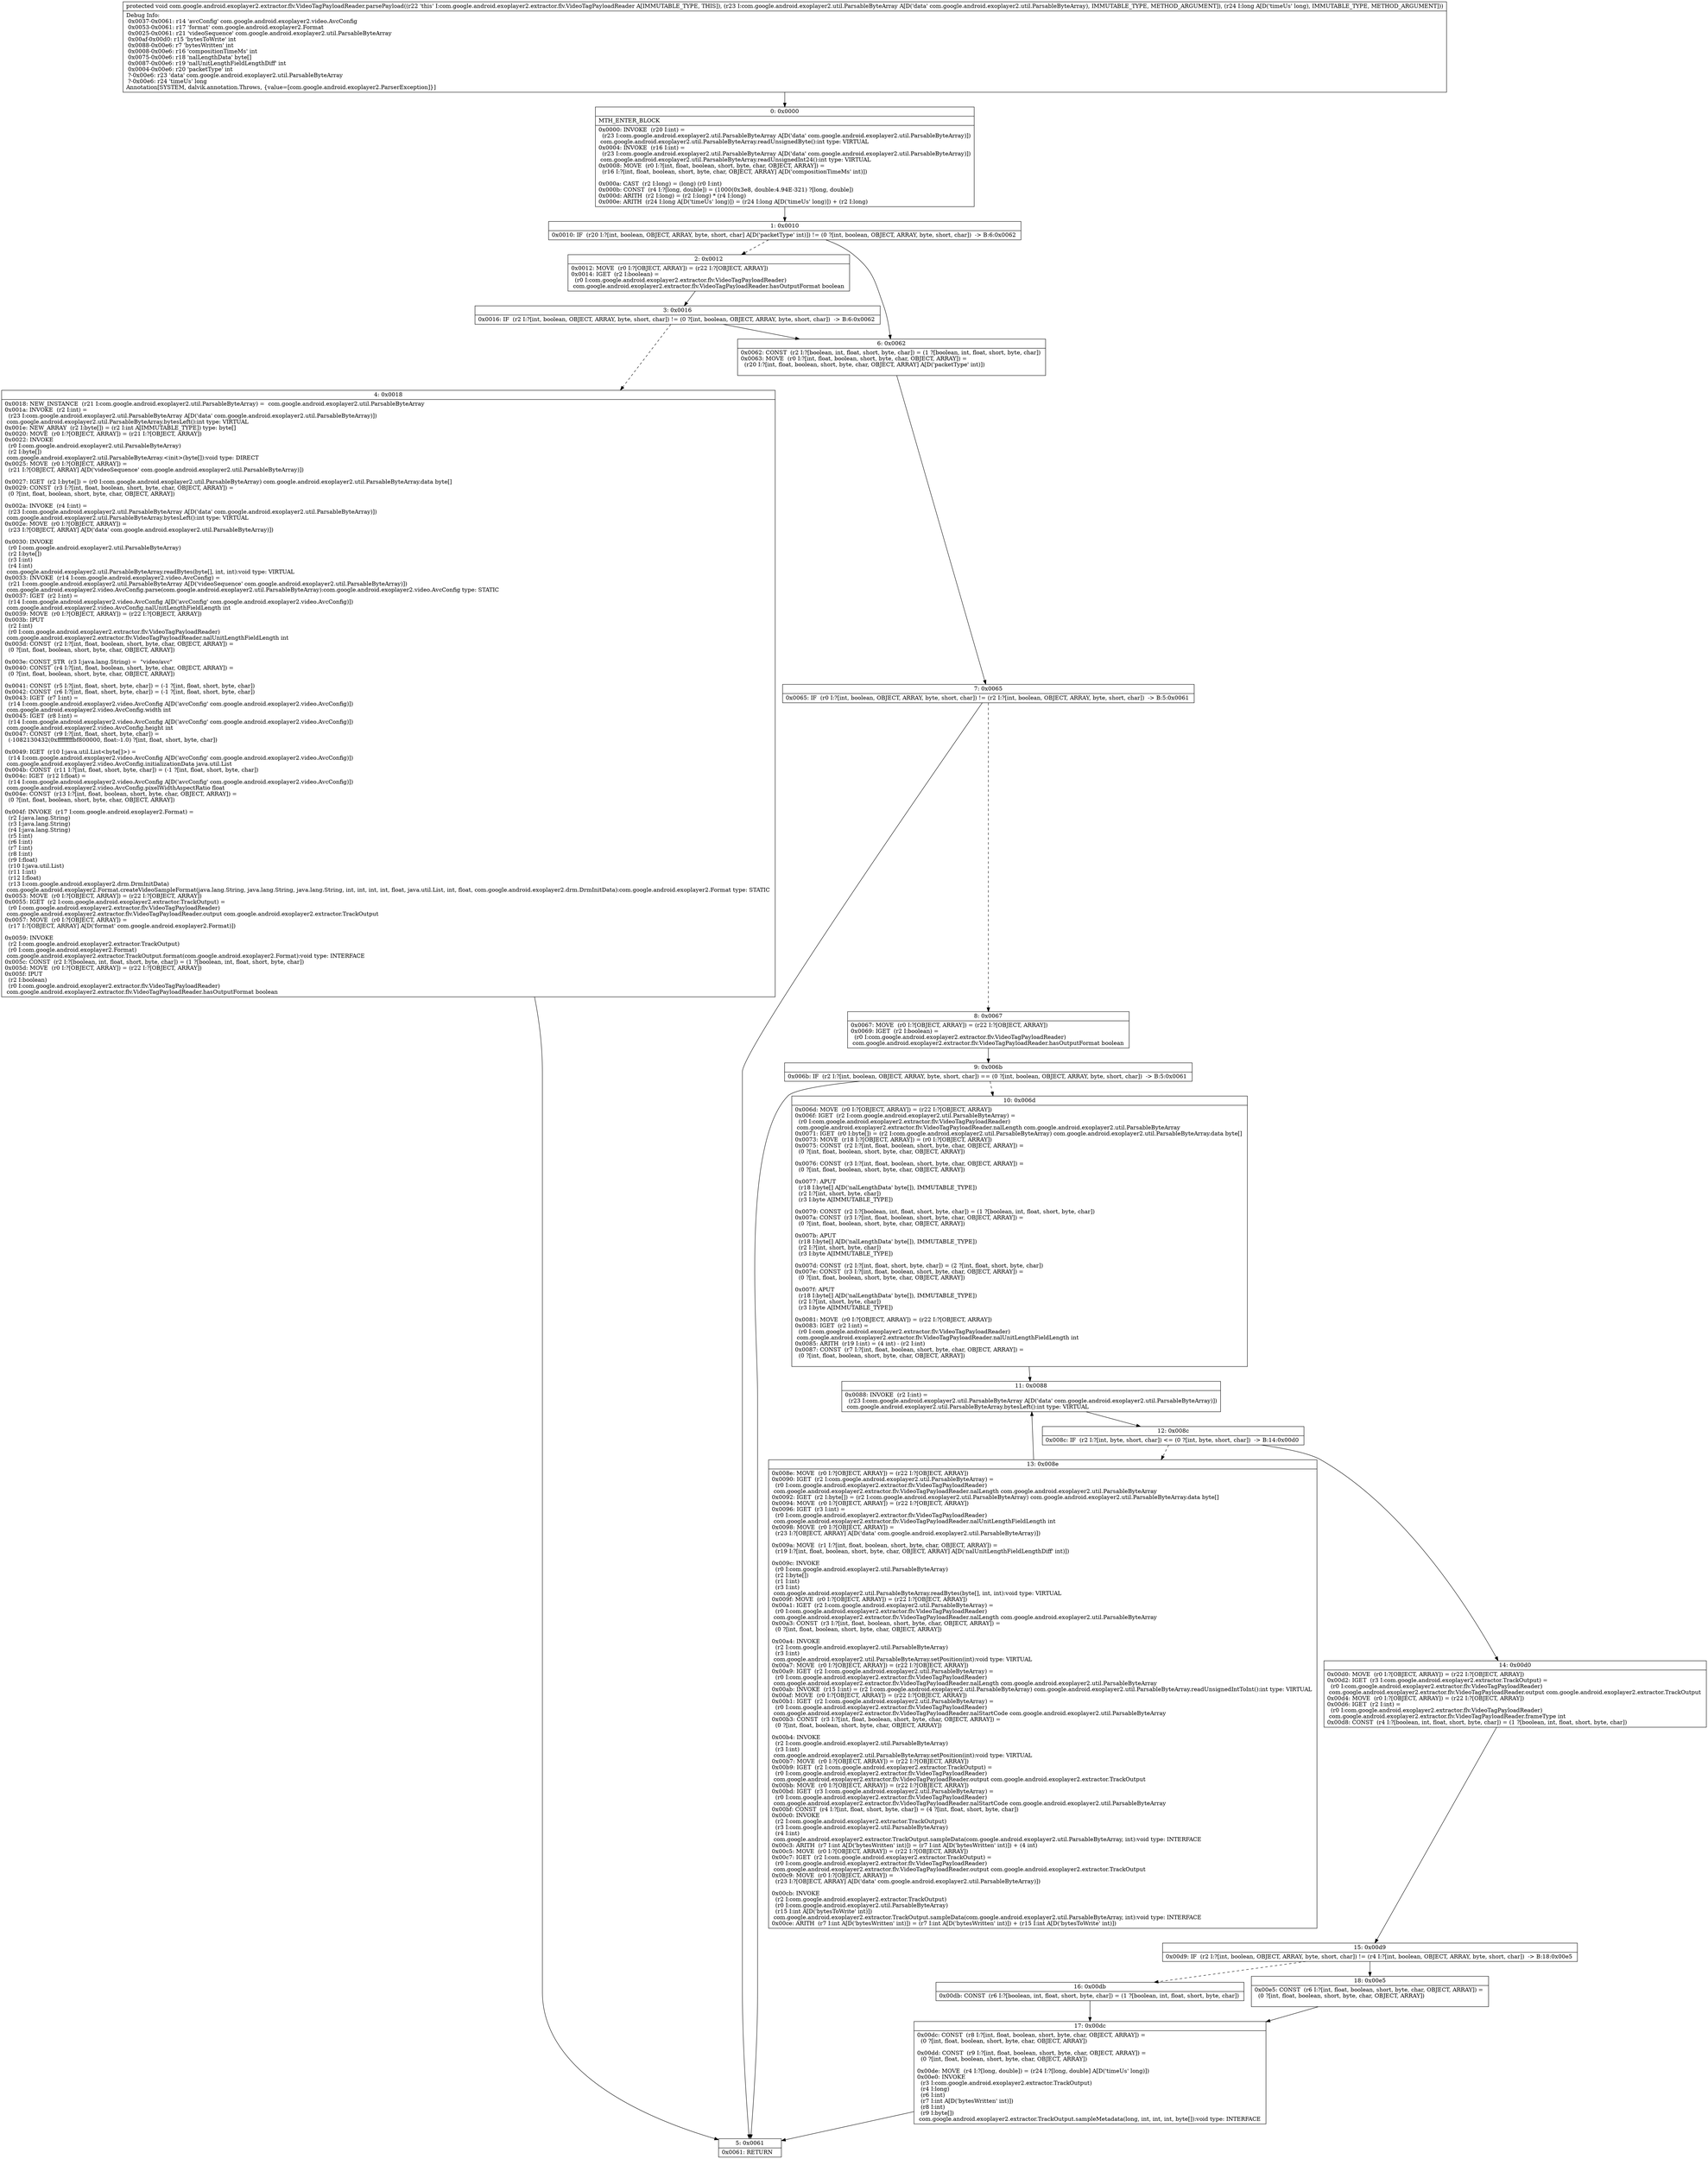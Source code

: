digraph "CFG forcom.google.android.exoplayer2.extractor.flv.VideoTagPayloadReader.parsePayload(Lcom\/google\/android\/exoplayer2\/util\/ParsableByteArray;J)V" {
Node_0 [shape=record,label="{0\:\ 0x0000|MTH_ENTER_BLOCK\l|0x0000: INVOKE  (r20 I:int) = \l  (r23 I:com.google.android.exoplayer2.util.ParsableByteArray A[D('data' com.google.android.exoplayer2.util.ParsableByteArray)])\l com.google.android.exoplayer2.util.ParsableByteArray.readUnsignedByte():int type: VIRTUAL \l0x0004: INVOKE  (r16 I:int) = \l  (r23 I:com.google.android.exoplayer2.util.ParsableByteArray A[D('data' com.google.android.exoplayer2.util.ParsableByteArray)])\l com.google.android.exoplayer2.util.ParsableByteArray.readUnsignedInt24():int type: VIRTUAL \l0x0008: MOVE  (r0 I:?[int, float, boolean, short, byte, char, OBJECT, ARRAY]) = \l  (r16 I:?[int, float, boolean, short, byte, char, OBJECT, ARRAY] A[D('compositionTimeMs' int)])\l \l0x000a: CAST  (r2 I:long) = (long) (r0 I:int) \l0x000b: CONST  (r4 I:?[long, double]) = (1000(0x3e8, double:4.94E\-321) ?[long, double]) \l0x000d: ARITH  (r2 I:long) = (r2 I:long) * (r4 I:long) \l0x000e: ARITH  (r24 I:long A[D('timeUs' long)]) = (r24 I:long A[D('timeUs' long)]) + (r2 I:long) \l}"];
Node_1 [shape=record,label="{1\:\ 0x0010|0x0010: IF  (r20 I:?[int, boolean, OBJECT, ARRAY, byte, short, char] A[D('packetType' int)]) != (0 ?[int, boolean, OBJECT, ARRAY, byte, short, char])  \-\> B:6:0x0062 \l}"];
Node_2 [shape=record,label="{2\:\ 0x0012|0x0012: MOVE  (r0 I:?[OBJECT, ARRAY]) = (r22 I:?[OBJECT, ARRAY]) \l0x0014: IGET  (r2 I:boolean) = \l  (r0 I:com.google.android.exoplayer2.extractor.flv.VideoTagPayloadReader)\l com.google.android.exoplayer2.extractor.flv.VideoTagPayloadReader.hasOutputFormat boolean \l}"];
Node_3 [shape=record,label="{3\:\ 0x0016|0x0016: IF  (r2 I:?[int, boolean, OBJECT, ARRAY, byte, short, char]) != (0 ?[int, boolean, OBJECT, ARRAY, byte, short, char])  \-\> B:6:0x0062 \l}"];
Node_4 [shape=record,label="{4\:\ 0x0018|0x0018: NEW_INSTANCE  (r21 I:com.google.android.exoplayer2.util.ParsableByteArray) =  com.google.android.exoplayer2.util.ParsableByteArray \l0x001a: INVOKE  (r2 I:int) = \l  (r23 I:com.google.android.exoplayer2.util.ParsableByteArray A[D('data' com.google.android.exoplayer2.util.ParsableByteArray)])\l com.google.android.exoplayer2.util.ParsableByteArray.bytesLeft():int type: VIRTUAL \l0x001e: NEW_ARRAY  (r2 I:byte[]) = (r2 I:int A[IMMUTABLE_TYPE]) type: byte[] \l0x0020: MOVE  (r0 I:?[OBJECT, ARRAY]) = (r21 I:?[OBJECT, ARRAY]) \l0x0022: INVOKE  \l  (r0 I:com.google.android.exoplayer2.util.ParsableByteArray)\l  (r2 I:byte[])\l com.google.android.exoplayer2.util.ParsableByteArray.\<init\>(byte[]):void type: DIRECT \l0x0025: MOVE  (r0 I:?[OBJECT, ARRAY]) = \l  (r21 I:?[OBJECT, ARRAY] A[D('videoSequence' com.google.android.exoplayer2.util.ParsableByteArray)])\l \l0x0027: IGET  (r2 I:byte[]) = (r0 I:com.google.android.exoplayer2.util.ParsableByteArray) com.google.android.exoplayer2.util.ParsableByteArray.data byte[] \l0x0029: CONST  (r3 I:?[int, float, boolean, short, byte, char, OBJECT, ARRAY]) = \l  (0 ?[int, float, boolean, short, byte, char, OBJECT, ARRAY])\l \l0x002a: INVOKE  (r4 I:int) = \l  (r23 I:com.google.android.exoplayer2.util.ParsableByteArray A[D('data' com.google.android.exoplayer2.util.ParsableByteArray)])\l com.google.android.exoplayer2.util.ParsableByteArray.bytesLeft():int type: VIRTUAL \l0x002e: MOVE  (r0 I:?[OBJECT, ARRAY]) = \l  (r23 I:?[OBJECT, ARRAY] A[D('data' com.google.android.exoplayer2.util.ParsableByteArray)])\l \l0x0030: INVOKE  \l  (r0 I:com.google.android.exoplayer2.util.ParsableByteArray)\l  (r2 I:byte[])\l  (r3 I:int)\l  (r4 I:int)\l com.google.android.exoplayer2.util.ParsableByteArray.readBytes(byte[], int, int):void type: VIRTUAL \l0x0033: INVOKE  (r14 I:com.google.android.exoplayer2.video.AvcConfig) = \l  (r21 I:com.google.android.exoplayer2.util.ParsableByteArray A[D('videoSequence' com.google.android.exoplayer2.util.ParsableByteArray)])\l com.google.android.exoplayer2.video.AvcConfig.parse(com.google.android.exoplayer2.util.ParsableByteArray):com.google.android.exoplayer2.video.AvcConfig type: STATIC \l0x0037: IGET  (r2 I:int) = \l  (r14 I:com.google.android.exoplayer2.video.AvcConfig A[D('avcConfig' com.google.android.exoplayer2.video.AvcConfig)])\l com.google.android.exoplayer2.video.AvcConfig.nalUnitLengthFieldLength int \l0x0039: MOVE  (r0 I:?[OBJECT, ARRAY]) = (r22 I:?[OBJECT, ARRAY]) \l0x003b: IPUT  \l  (r2 I:int)\l  (r0 I:com.google.android.exoplayer2.extractor.flv.VideoTagPayloadReader)\l com.google.android.exoplayer2.extractor.flv.VideoTagPayloadReader.nalUnitLengthFieldLength int \l0x003d: CONST  (r2 I:?[int, float, boolean, short, byte, char, OBJECT, ARRAY]) = \l  (0 ?[int, float, boolean, short, byte, char, OBJECT, ARRAY])\l \l0x003e: CONST_STR  (r3 I:java.lang.String) =  \"video\/avc\" \l0x0040: CONST  (r4 I:?[int, float, boolean, short, byte, char, OBJECT, ARRAY]) = \l  (0 ?[int, float, boolean, short, byte, char, OBJECT, ARRAY])\l \l0x0041: CONST  (r5 I:?[int, float, short, byte, char]) = (\-1 ?[int, float, short, byte, char]) \l0x0042: CONST  (r6 I:?[int, float, short, byte, char]) = (\-1 ?[int, float, short, byte, char]) \l0x0043: IGET  (r7 I:int) = \l  (r14 I:com.google.android.exoplayer2.video.AvcConfig A[D('avcConfig' com.google.android.exoplayer2.video.AvcConfig)])\l com.google.android.exoplayer2.video.AvcConfig.width int \l0x0045: IGET  (r8 I:int) = \l  (r14 I:com.google.android.exoplayer2.video.AvcConfig A[D('avcConfig' com.google.android.exoplayer2.video.AvcConfig)])\l com.google.android.exoplayer2.video.AvcConfig.height int \l0x0047: CONST  (r9 I:?[int, float, short, byte, char]) = \l  (\-1082130432(0xffffffffbf800000, float:\-1.0) ?[int, float, short, byte, char])\l \l0x0049: IGET  (r10 I:java.util.List\<byte[]\>) = \l  (r14 I:com.google.android.exoplayer2.video.AvcConfig A[D('avcConfig' com.google.android.exoplayer2.video.AvcConfig)])\l com.google.android.exoplayer2.video.AvcConfig.initializationData java.util.List \l0x004b: CONST  (r11 I:?[int, float, short, byte, char]) = (\-1 ?[int, float, short, byte, char]) \l0x004c: IGET  (r12 I:float) = \l  (r14 I:com.google.android.exoplayer2.video.AvcConfig A[D('avcConfig' com.google.android.exoplayer2.video.AvcConfig)])\l com.google.android.exoplayer2.video.AvcConfig.pixelWidthAspectRatio float \l0x004e: CONST  (r13 I:?[int, float, boolean, short, byte, char, OBJECT, ARRAY]) = \l  (0 ?[int, float, boolean, short, byte, char, OBJECT, ARRAY])\l \l0x004f: INVOKE  (r17 I:com.google.android.exoplayer2.Format) = \l  (r2 I:java.lang.String)\l  (r3 I:java.lang.String)\l  (r4 I:java.lang.String)\l  (r5 I:int)\l  (r6 I:int)\l  (r7 I:int)\l  (r8 I:int)\l  (r9 I:float)\l  (r10 I:java.util.List)\l  (r11 I:int)\l  (r12 I:float)\l  (r13 I:com.google.android.exoplayer2.drm.DrmInitData)\l com.google.android.exoplayer2.Format.createVideoSampleFormat(java.lang.String, java.lang.String, java.lang.String, int, int, int, int, float, java.util.List, int, float, com.google.android.exoplayer2.drm.DrmInitData):com.google.android.exoplayer2.Format type: STATIC \l0x0053: MOVE  (r0 I:?[OBJECT, ARRAY]) = (r22 I:?[OBJECT, ARRAY]) \l0x0055: IGET  (r2 I:com.google.android.exoplayer2.extractor.TrackOutput) = \l  (r0 I:com.google.android.exoplayer2.extractor.flv.VideoTagPayloadReader)\l com.google.android.exoplayer2.extractor.flv.VideoTagPayloadReader.output com.google.android.exoplayer2.extractor.TrackOutput \l0x0057: MOVE  (r0 I:?[OBJECT, ARRAY]) = \l  (r17 I:?[OBJECT, ARRAY] A[D('format' com.google.android.exoplayer2.Format)])\l \l0x0059: INVOKE  \l  (r2 I:com.google.android.exoplayer2.extractor.TrackOutput)\l  (r0 I:com.google.android.exoplayer2.Format)\l com.google.android.exoplayer2.extractor.TrackOutput.format(com.google.android.exoplayer2.Format):void type: INTERFACE \l0x005c: CONST  (r2 I:?[boolean, int, float, short, byte, char]) = (1 ?[boolean, int, float, short, byte, char]) \l0x005d: MOVE  (r0 I:?[OBJECT, ARRAY]) = (r22 I:?[OBJECT, ARRAY]) \l0x005f: IPUT  \l  (r2 I:boolean)\l  (r0 I:com.google.android.exoplayer2.extractor.flv.VideoTagPayloadReader)\l com.google.android.exoplayer2.extractor.flv.VideoTagPayloadReader.hasOutputFormat boolean \l}"];
Node_5 [shape=record,label="{5\:\ 0x0061|0x0061: RETURN   \l}"];
Node_6 [shape=record,label="{6\:\ 0x0062|0x0062: CONST  (r2 I:?[boolean, int, float, short, byte, char]) = (1 ?[boolean, int, float, short, byte, char]) \l0x0063: MOVE  (r0 I:?[int, float, boolean, short, byte, char, OBJECT, ARRAY]) = \l  (r20 I:?[int, float, boolean, short, byte, char, OBJECT, ARRAY] A[D('packetType' int)])\l \l}"];
Node_7 [shape=record,label="{7\:\ 0x0065|0x0065: IF  (r0 I:?[int, boolean, OBJECT, ARRAY, byte, short, char]) != (r2 I:?[int, boolean, OBJECT, ARRAY, byte, short, char])  \-\> B:5:0x0061 \l}"];
Node_8 [shape=record,label="{8\:\ 0x0067|0x0067: MOVE  (r0 I:?[OBJECT, ARRAY]) = (r22 I:?[OBJECT, ARRAY]) \l0x0069: IGET  (r2 I:boolean) = \l  (r0 I:com.google.android.exoplayer2.extractor.flv.VideoTagPayloadReader)\l com.google.android.exoplayer2.extractor.flv.VideoTagPayloadReader.hasOutputFormat boolean \l}"];
Node_9 [shape=record,label="{9\:\ 0x006b|0x006b: IF  (r2 I:?[int, boolean, OBJECT, ARRAY, byte, short, char]) == (0 ?[int, boolean, OBJECT, ARRAY, byte, short, char])  \-\> B:5:0x0061 \l}"];
Node_10 [shape=record,label="{10\:\ 0x006d|0x006d: MOVE  (r0 I:?[OBJECT, ARRAY]) = (r22 I:?[OBJECT, ARRAY]) \l0x006f: IGET  (r2 I:com.google.android.exoplayer2.util.ParsableByteArray) = \l  (r0 I:com.google.android.exoplayer2.extractor.flv.VideoTagPayloadReader)\l com.google.android.exoplayer2.extractor.flv.VideoTagPayloadReader.nalLength com.google.android.exoplayer2.util.ParsableByteArray \l0x0071: IGET  (r0 I:byte[]) = (r2 I:com.google.android.exoplayer2.util.ParsableByteArray) com.google.android.exoplayer2.util.ParsableByteArray.data byte[] \l0x0073: MOVE  (r18 I:?[OBJECT, ARRAY]) = (r0 I:?[OBJECT, ARRAY]) \l0x0075: CONST  (r2 I:?[int, float, boolean, short, byte, char, OBJECT, ARRAY]) = \l  (0 ?[int, float, boolean, short, byte, char, OBJECT, ARRAY])\l \l0x0076: CONST  (r3 I:?[int, float, boolean, short, byte, char, OBJECT, ARRAY]) = \l  (0 ?[int, float, boolean, short, byte, char, OBJECT, ARRAY])\l \l0x0077: APUT  \l  (r18 I:byte[] A[D('nalLengthData' byte[]), IMMUTABLE_TYPE])\l  (r2 I:?[int, short, byte, char])\l  (r3 I:byte A[IMMUTABLE_TYPE])\l \l0x0079: CONST  (r2 I:?[boolean, int, float, short, byte, char]) = (1 ?[boolean, int, float, short, byte, char]) \l0x007a: CONST  (r3 I:?[int, float, boolean, short, byte, char, OBJECT, ARRAY]) = \l  (0 ?[int, float, boolean, short, byte, char, OBJECT, ARRAY])\l \l0x007b: APUT  \l  (r18 I:byte[] A[D('nalLengthData' byte[]), IMMUTABLE_TYPE])\l  (r2 I:?[int, short, byte, char])\l  (r3 I:byte A[IMMUTABLE_TYPE])\l \l0x007d: CONST  (r2 I:?[int, float, short, byte, char]) = (2 ?[int, float, short, byte, char]) \l0x007e: CONST  (r3 I:?[int, float, boolean, short, byte, char, OBJECT, ARRAY]) = \l  (0 ?[int, float, boolean, short, byte, char, OBJECT, ARRAY])\l \l0x007f: APUT  \l  (r18 I:byte[] A[D('nalLengthData' byte[]), IMMUTABLE_TYPE])\l  (r2 I:?[int, short, byte, char])\l  (r3 I:byte A[IMMUTABLE_TYPE])\l \l0x0081: MOVE  (r0 I:?[OBJECT, ARRAY]) = (r22 I:?[OBJECT, ARRAY]) \l0x0083: IGET  (r2 I:int) = \l  (r0 I:com.google.android.exoplayer2.extractor.flv.VideoTagPayloadReader)\l com.google.android.exoplayer2.extractor.flv.VideoTagPayloadReader.nalUnitLengthFieldLength int \l0x0085: ARITH  (r19 I:int) = (4 int) \- (r2 I:int) \l0x0087: CONST  (r7 I:?[int, float, boolean, short, byte, char, OBJECT, ARRAY]) = \l  (0 ?[int, float, boolean, short, byte, char, OBJECT, ARRAY])\l \l}"];
Node_11 [shape=record,label="{11\:\ 0x0088|0x0088: INVOKE  (r2 I:int) = \l  (r23 I:com.google.android.exoplayer2.util.ParsableByteArray A[D('data' com.google.android.exoplayer2.util.ParsableByteArray)])\l com.google.android.exoplayer2.util.ParsableByteArray.bytesLeft():int type: VIRTUAL \l}"];
Node_12 [shape=record,label="{12\:\ 0x008c|0x008c: IF  (r2 I:?[int, byte, short, char]) \<= (0 ?[int, byte, short, char])  \-\> B:14:0x00d0 \l}"];
Node_13 [shape=record,label="{13\:\ 0x008e|0x008e: MOVE  (r0 I:?[OBJECT, ARRAY]) = (r22 I:?[OBJECT, ARRAY]) \l0x0090: IGET  (r2 I:com.google.android.exoplayer2.util.ParsableByteArray) = \l  (r0 I:com.google.android.exoplayer2.extractor.flv.VideoTagPayloadReader)\l com.google.android.exoplayer2.extractor.flv.VideoTagPayloadReader.nalLength com.google.android.exoplayer2.util.ParsableByteArray \l0x0092: IGET  (r2 I:byte[]) = (r2 I:com.google.android.exoplayer2.util.ParsableByteArray) com.google.android.exoplayer2.util.ParsableByteArray.data byte[] \l0x0094: MOVE  (r0 I:?[OBJECT, ARRAY]) = (r22 I:?[OBJECT, ARRAY]) \l0x0096: IGET  (r3 I:int) = \l  (r0 I:com.google.android.exoplayer2.extractor.flv.VideoTagPayloadReader)\l com.google.android.exoplayer2.extractor.flv.VideoTagPayloadReader.nalUnitLengthFieldLength int \l0x0098: MOVE  (r0 I:?[OBJECT, ARRAY]) = \l  (r23 I:?[OBJECT, ARRAY] A[D('data' com.google.android.exoplayer2.util.ParsableByteArray)])\l \l0x009a: MOVE  (r1 I:?[int, float, boolean, short, byte, char, OBJECT, ARRAY]) = \l  (r19 I:?[int, float, boolean, short, byte, char, OBJECT, ARRAY] A[D('nalUnitLengthFieldLengthDiff' int)])\l \l0x009c: INVOKE  \l  (r0 I:com.google.android.exoplayer2.util.ParsableByteArray)\l  (r2 I:byte[])\l  (r1 I:int)\l  (r3 I:int)\l com.google.android.exoplayer2.util.ParsableByteArray.readBytes(byte[], int, int):void type: VIRTUAL \l0x009f: MOVE  (r0 I:?[OBJECT, ARRAY]) = (r22 I:?[OBJECT, ARRAY]) \l0x00a1: IGET  (r2 I:com.google.android.exoplayer2.util.ParsableByteArray) = \l  (r0 I:com.google.android.exoplayer2.extractor.flv.VideoTagPayloadReader)\l com.google.android.exoplayer2.extractor.flv.VideoTagPayloadReader.nalLength com.google.android.exoplayer2.util.ParsableByteArray \l0x00a3: CONST  (r3 I:?[int, float, boolean, short, byte, char, OBJECT, ARRAY]) = \l  (0 ?[int, float, boolean, short, byte, char, OBJECT, ARRAY])\l \l0x00a4: INVOKE  \l  (r2 I:com.google.android.exoplayer2.util.ParsableByteArray)\l  (r3 I:int)\l com.google.android.exoplayer2.util.ParsableByteArray.setPosition(int):void type: VIRTUAL \l0x00a7: MOVE  (r0 I:?[OBJECT, ARRAY]) = (r22 I:?[OBJECT, ARRAY]) \l0x00a9: IGET  (r2 I:com.google.android.exoplayer2.util.ParsableByteArray) = \l  (r0 I:com.google.android.exoplayer2.extractor.flv.VideoTagPayloadReader)\l com.google.android.exoplayer2.extractor.flv.VideoTagPayloadReader.nalLength com.google.android.exoplayer2.util.ParsableByteArray \l0x00ab: INVOKE  (r15 I:int) = (r2 I:com.google.android.exoplayer2.util.ParsableByteArray) com.google.android.exoplayer2.util.ParsableByteArray.readUnsignedIntToInt():int type: VIRTUAL \l0x00af: MOVE  (r0 I:?[OBJECT, ARRAY]) = (r22 I:?[OBJECT, ARRAY]) \l0x00b1: IGET  (r2 I:com.google.android.exoplayer2.util.ParsableByteArray) = \l  (r0 I:com.google.android.exoplayer2.extractor.flv.VideoTagPayloadReader)\l com.google.android.exoplayer2.extractor.flv.VideoTagPayloadReader.nalStartCode com.google.android.exoplayer2.util.ParsableByteArray \l0x00b3: CONST  (r3 I:?[int, float, boolean, short, byte, char, OBJECT, ARRAY]) = \l  (0 ?[int, float, boolean, short, byte, char, OBJECT, ARRAY])\l \l0x00b4: INVOKE  \l  (r2 I:com.google.android.exoplayer2.util.ParsableByteArray)\l  (r3 I:int)\l com.google.android.exoplayer2.util.ParsableByteArray.setPosition(int):void type: VIRTUAL \l0x00b7: MOVE  (r0 I:?[OBJECT, ARRAY]) = (r22 I:?[OBJECT, ARRAY]) \l0x00b9: IGET  (r2 I:com.google.android.exoplayer2.extractor.TrackOutput) = \l  (r0 I:com.google.android.exoplayer2.extractor.flv.VideoTagPayloadReader)\l com.google.android.exoplayer2.extractor.flv.VideoTagPayloadReader.output com.google.android.exoplayer2.extractor.TrackOutput \l0x00bb: MOVE  (r0 I:?[OBJECT, ARRAY]) = (r22 I:?[OBJECT, ARRAY]) \l0x00bd: IGET  (r3 I:com.google.android.exoplayer2.util.ParsableByteArray) = \l  (r0 I:com.google.android.exoplayer2.extractor.flv.VideoTagPayloadReader)\l com.google.android.exoplayer2.extractor.flv.VideoTagPayloadReader.nalStartCode com.google.android.exoplayer2.util.ParsableByteArray \l0x00bf: CONST  (r4 I:?[int, float, short, byte, char]) = (4 ?[int, float, short, byte, char]) \l0x00c0: INVOKE  \l  (r2 I:com.google.android.exoplayer2.extractor.TrackOutput)\l  (r3 I:com.google.android.exoplayer2.util.ParsableByteArray)\l  (r4 I:int)\l com.google.android.exoplayer2.extractor.TrackOutput.sampleData(com.google.android.exoplayer2.util.ParsableByteArray, int):void type: INTERFACE \l0x00c3: ARITH  (r7 I:int A[D('bytesWritten' int)]) = (r7 I:int A[D('bytesWritten' int)]) + (4 int) \l0x00c5: MOVE  (r0 I:?[OBJECT, ARRAY]) = (r22 I:?[OBJECT, ARRAY]) \l0x00c7: IGET  (r2 I:com.google.android.exoplayer2.extractor.TrackOutput) = \l  (r0 I:com.google.android.exoplayer2.extractor.flv.VideoTagPayloadReader)\l com.google.android.exoplayer2.extractor.flv.VideoTagPayloadReader.output com.google.android.exoplayer2.extractor.TrackOutput \l0x00c9: MOVE  (r0 I:?[OBJECT, ARRAY]) = \l  (r23 I:?[OBJECT, ARRAY] A[D('data' com.google.android.exoplayer2.util.ParsableByteArray)])\l \l0x00cb: INVOKE  \l  (r2 I:com.google.android.exoplayer2.extractor.TrackOutput)\l  (r0 I:com.google.android.exoplayer2.util.ParsableByteArray)\l  (r15 I:int A[D('bytesToWrite' int)])\l com.google.android.exoplayer2.extractor.TrackOutput.sampleData(com.google.android.exoplayer2.util.ParsableByteArray, int):void type: INTERFACE \l0x00ce: ARITH  (r7 I:int A[D('bytesWritten' int)]) = (r7 I:int A[D('bytesWritten' int)]) + (r15 I:int A[D('bytesToWrite' int)]) \l}"];
Node_14 [shape=record,label="{14\:\ 0x00d0|0x00d0: MOVE  (r0 I:?[OBJECT, ARRAY]) = (r22 I:?[OBJECT, ARRAY]) \l0x00d2: IGET  (r3 I:com.google.android.exoplayer2.extractor.TrackOutput) = \l  (r0 I:com.google.android.exoplayer2.extractor.flv.VideoTagPayloadReader)\l com.google.android.exoplayer2.extractor.flv.VideoTagPayloadReader.output com.google.android.exoplayer2.extractor.TrackOutput \l0x00d4: MOVE  (r0 I:?[OBJECT, ARRAY]) = (r22 I:?[OBJECT, ARRAY]) \l0x00d6: IGET  (r2 I:int) = \l  (r0 I:com.google.android.exoplayer2.extractor.flv.VideoTagPayloadReader)\l com.google.android.exoplayer2.extractor.flv.VideoTagPayloadReader.frameType int \l0x00d8: CONST  (r4 I:?[boolean, int, float, short, byte, char]) = (1 ?[boolean, int, float, short, byte, char]) \l}"];
Node_15 [shape=record,label="{15\:\ 0x00d9|0x00d9: IF  (r2 I:?[int, boolean, OBJECT, ARRAY, byte, short, char]) != (r4 I:?[int, boolean, OBJECT, ARRAY, byte, short, char])  \-\> B:18:0x00e5 \l}"];
Node_16 [shape=record,label="{16\:\ 0x00db|0x00db: CONST  (r6 I:?[boolean, int, float, short, byte, char]) = (1 ?[boolean, int, float, short, byte, char]) \l}"];
Node_17 [shape=record,label="{17\:\ 0x00dc|0x00dc: CONST  (r8 I:?[int, float, boolean, short, byte, char, OBJECT, ARRAY]) = \l  (0 ?[int, float, boolean, short, byte, char, OBJECT, ARRAY])\l \l0x00dd: CONST  (r9 I:?[int, float, boolean, short, byte, char, OBJECT, ARRAY]) = \l  (0 ?[int, float, boolean, short, byte, char, OBJECT, ARRAY])\l \l0x00de: MOVE  (r4 I:?[long, double]) = (r24 I:?[long, double] A[D('timeUs' long)]) \l0x00e0: INVOKE  \l  (r3 I:com.google.android.exoplayer2.extractor.TrackOutput)\l  (r4 I:long)\l  (r6 I:int)\l  (r7 I:int A[D('bytesWritten' int)])\l  (r8 I:int)\l  (r9 I:byte[])\l com.google.android.exoplayer2.extractor.TrackOutput.sampleMetadata(long, int, int, int, byte[]):void type: INTERFACE \l}"];
Node_18 [shape=record,label="{18\:\ 0x00e5|0x00e5: CONST  (r6 I:?[int, float, boolean, short, byte, char, OBJECT, ARRAY]) = \l  (0 ?[int, float, boolean, short, byte, char, OBJECT, ARRAY])\l \l}"];
MethodNode[shape=record,label="{protected void com.google.android.exoplayer2.extractor.flv.VideoTagPayloadReader.parsePayload((r22 'this' I:com.google.android.exoplayer2.extractor.flv.VideoTagPayloadReader A[IMMUTABLE_TYPE, THIS]), (r23 I:com.google.android.exoplayer2.util.ParsableByteArray A[D('data' com.google.android.exoplayer2.util.ParsableByteArray), IMMUTABLE_TYPE, METHOD_ARGUMENT]), (r24 I:long A[D('timeUs' long), IMMUTABLE_TYPE, METHOD_ARGUMENT]))  | Debug Info:\l  0x0037\-0x0061: r14 'avcConfig' com.google.android.exoplayer2.video.AvcConfig\l  0x0053\-0x0061: r17 'format' com.google.android.exoplayer2.Format\l  0x0025\-0x0061: r21 'videoSequence' com.google.android.exoplayer2.util.ParsableByteArray\l  0x00af\-0x00d0: r15 'bytesToWrite' int\l  0x0088\-0x00e6: r7 'bytesWritten' int\l  0x0008\-0x00e6: r16 'compositionTimeMs' int\l  0x0075\-0x00e6: r18 'nalLengthData' byte[]\l  0x0087\-0x00e6: r19 'nalUnitLengthFieldLengthDiff' int\l  0x0004\-0x00e6: r20 'packetType' int\l  ?\-0x00e6: r23 'data' com.google.android.exoplayer2.util.ParsableByteArray\l  ?\-0x00e6: r24 'timeUs' long\lAnnotation[SYSTEM, dalvik.annotation.Throws, \{value=[com.google.android.exoplayer2.ParserException]\}]\l}"];
MethodNode -> Node_0;
Node_0 -> Node_1;
Node_1 -> Node_2[style=dashed];
Node_1 -> Node_6;
Node_2 -> Node_3;
Node_3 -> Node_4[style=dashed];
Node_3 -> Node_6;
Node_4 -> Node_5;
Node_6 -> Node_7;
Node_7 -> Node_5;
Node_7 -> Node_8[style=dashed];
Node_8 -> Node_9;
Node_9 -> Node_5;
Node_9 -> Node_10[style=dashed];
Node_10 -> Node_11;
Node_11 -> Node_12;
Node_12 -> Node_13[style=dashed];
Node_12 -> Node_14;
Node_13 -> Node_11;
Node_14 -> Node_15;
Node_15 -> Node_16[style=dashed];
Node_15 -> Node_18;
Node_16 -> Node_17;
Node_17 -> Node_5;
Node_18 -> Node_17;
}

